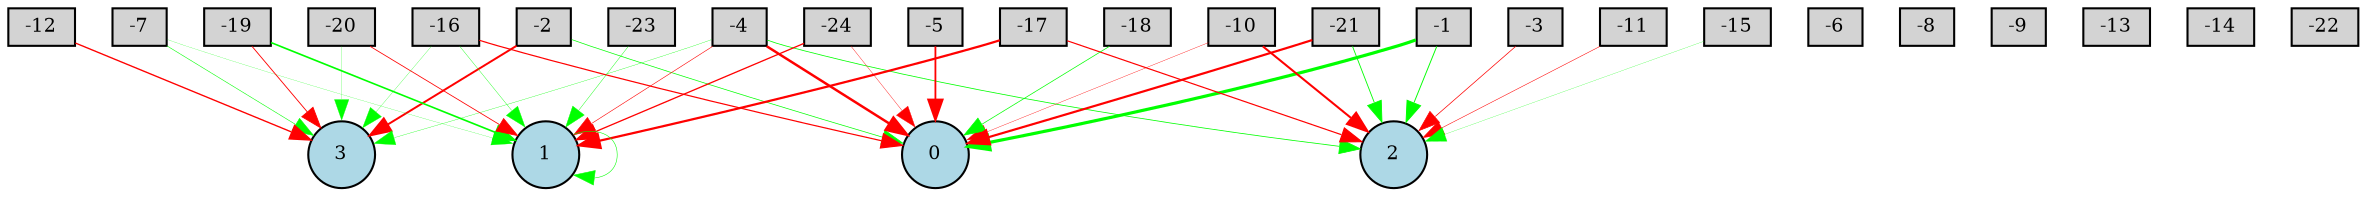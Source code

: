 digraph {
	node [fontsize=9 height=0.2 shape=circle width=0.2]
	-1 [fillcolor=lightgray shape=box style=filled]
	-2 [fillcolor=lightgray shape=box style=filled]
	-3 [fillcolor=lightgray shape=box style=filled]
	-4 [fillcolor=lightgray shape=box style=filled]
	-5 [fillcolor=lightgray shape=box style=filled]
	-6 [fillcolor=lightgray shape=box style=filled]
	-7 [fillcolor=lightgray shape=box style=filled]
	-8 [fillcolor=lightgray shape=box style=filled]
	-9 [fillcolor=lightgray shape=box style=filled]
	-10 [fillcolor=lightgray shape=box style=filled]
	-11 [fillcolor=lightgray shape=box style=filled]
	-12 [fillcolor=lightgray shape=box style=filled]
	-13 [fillcolor=lightgray shape=box style=filled]
	-14 [fillcolor=lightgray shape=box style=filled]
	-15 [fillcolor=lightgray shape=box style=filled]
	-16 [fillcolor=lightgray shape=box style=filled]
	-17 [fillcolor=lightgray shape=box style=filled]
	-18 [fillcolor=lightgray shape=box style=filled]
	-19 [fillcolor=lightgray shape=box style=filled]
	-20 [fillcolor=lightgray shape=box style=filled]
	-21 [fillcolor=lightgray shape=box style=filled]
	-22 [fillcolor=lightgray shape=box style=filled]
	-23 [fillcolor=lightgray shape=box style=filled]
	-24 [fillcolor=lightgray shape=box style=filled]
	0 [fillcolor=lightblue style=filled]
	1 [fillcolor=lightblue style=filled]
	2 [fillcolor=lightblue style=filled]
	3 [fillcolor=lightblue style=filled]
	-10 -> 2 [color=red penwidth=0.9781465909931991 style=solid]
	-2 -> 0 [color=green penwidth=0.33977813593185446 style=solid]
	-19 -> 3 [color=red penwidth=0.4251820884850821 style=solid]
	-24 -> 1 [color=red penwidth=0.6216311079804565 style=solid]
	-16 -> 3 [color=green penwidth=0.1294949656896863 style=solid]
	-15 -> 2 [color=green penwidth=0.11556578756247195 style=solid]
	-4 -> 2 [color=green penwidth=0.3721598337443991 style=solid]
	-20 -> 3 [color=green penwidth=0.11150050991035139 style=solid]
	-1 -> 0 [color=green penwidth=1.5258499113978803 style=solid]
	-4 -> 3 [color=green penwidth=0.15729640454311344 style=solid]
	-21 -> 0 [color=red penwidth=1.049049152199275 style=solid]
	-16 -> 0 [color=red penwidth=0.5792120298039486 style=solid]
	-3 -> 2 [color=red penwidth=0.34355629354940576 style=solid]
	-10 -> 0 [color=red penwidth=0.17770952332385925 style=solid]
	-7 -> 3 [color=green penwidth=0.2633200347946377 style=solid]
	1 -> 1 [color=green penwidth=0.26401617987778336 style=solid]
	-7 -> 1 [color=green penwidth=0.10358813903141435 style=solid]
	-5 -> 0 [color=red penwidth=0.8658301650831839 style=solid]
	-19 -> 1 [color=green penwidth=0.7865285806175686 style=solid]
	-17 -> 2 [color=red penwidth=0.5713954316922727 style=solid]
	-1 -> 2 [color=green penwidth=0.45223664288126075 style=solid]
	-16 -> 1 [color=green penwidth=0.18136457861013738 style=solid]
	-4 -> 0 [color=red penwidth=1.191555737308515 style=solid]
	-20 -> 1 [color=red penwidth=0.38613167818272986 style=solid]
	-23 -> 1 [color=green penwidth=0.1984390867413024 style=solid]
	-12 -> 3 [color=red penwidth=0.652224880334245 style=solid]
	-2 -> 3 [color=red penwidth=0.9448413784406684 style=solid]
	-21 -> 2 [color=green penwidth=0.41363947244359667 style=solid]
	-24 -> 0 [color=red penwidth=0.1841858330860482 style=solid]
	-11 -> 2 [color=red penwidth=0.25517395151062133 style=solid]
	-17 -> 1 [color=red penwidth=1.0726084902296011 style=solid]
	-4 -> 1 [color=red penwidth=0.2822011579195797 style=solid]
	-18 -> 0 [color=green penwidth=0.34043350151067264 style=solid]
}
